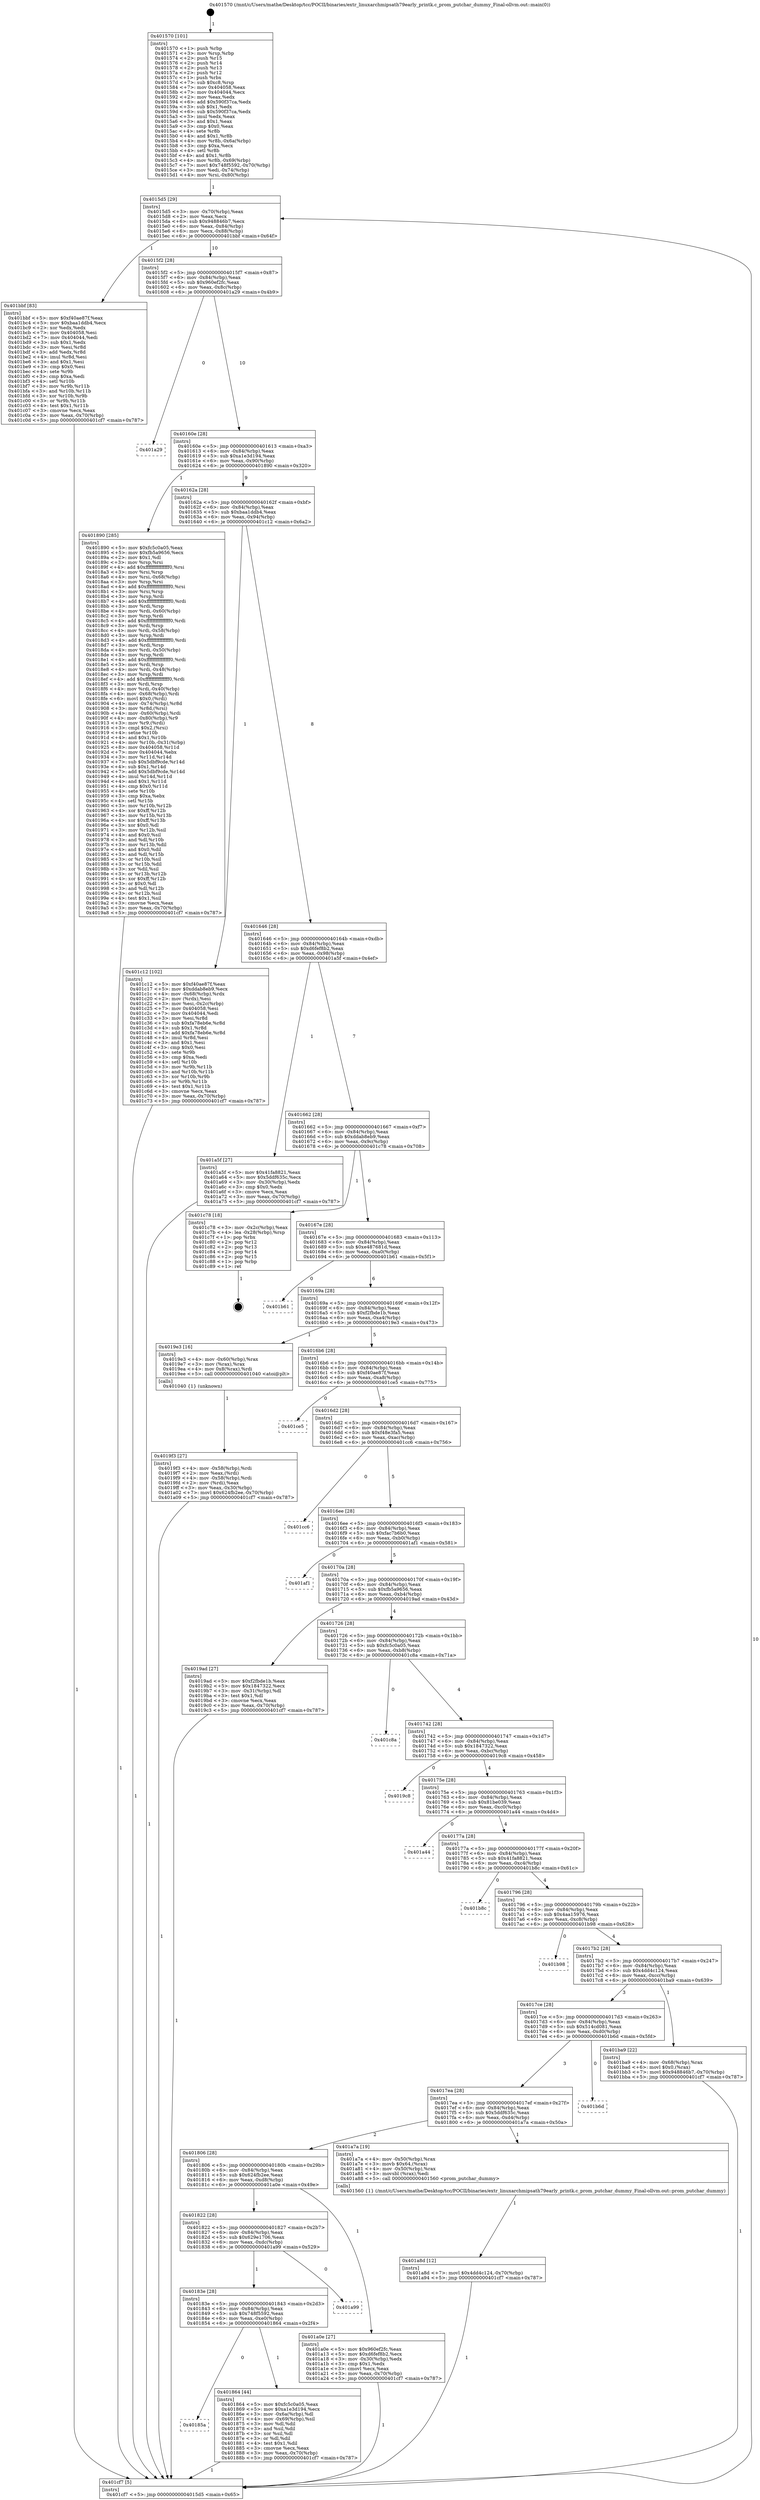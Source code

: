 digraph "0x401570" {
  label = "0x401570 (/mnt/c/Users/mathe/Desktop/tcc/POCII/binaries/extr_linuxarchmipsath79early_printk.c_prom_putchar_dummy_Final-ollvm.out::main(0))"
  labelloc = "t"
  node[shape=record]

  Entry [label="",width=0.3,height=0.3,shape=circle,fillcolor=black,style=filled]
  "0x4015d5" [label="{
     0x4015d5 [29]\l
     | [instrs]\l
     &nbsp;&nbsp;0x4015d5 \<+3\>: mov -0x70(%rbp),%eax\l
     &nbsp;&nbsp;0x4015d8 \<+2\>: mov %eax,%ecx\l
     &nbsp;&nbsp;0x4015da \<+6\>: sub $0x948846b7,%ecx\l
     &nbsp;&nbsp;0x4015e0 \<+6\>: mov %eax,-0x84(%rbp)\l
     &nbsp;&nbsp;0x4015e6 \<+6\>: mov %ecx,-0x88(%rbp)\l
     &nbsp;&nbsp;0x4015ec \<+6\>: je 0000000000401bbf \<main+0x64f\>\l
  }"]
  "0x401bbf" [label="{
     0x401bbf [83]\l
     | [instrs]\l
     &nbsp;&nbsp;0x401bbf \<+5\>: mov $0xf40ae87f,%eax\l
     &nbsp;&nbsp;0x401bc4 \<+5\>: mov $0xbaa1ddb4,%ecx\l
     &nbsp;&nbsp;0x401bc9 \<+2\>: xor %edx,%edx\l
     &nbsp;&nbsp;0x401bcb \<+7\>: mov 0x404058,%esi\l
     &nbsp;&nbsp;0x401bd2 \<+7\>: mov 0x404044,%edi\l
     &nbsp;&nbsp;0x401bd9 \<+3\>: sub $0x1,%edx\l
     &nbsp;&nbsp;0x401bdc \<+3\>: mov %esi,%r8d\l
     &nbsp;&nbsp;0x401bdf \<+3\>: add %edx,%r8d\l
     &nbsp;&nbsp;0x401be2 \<+4\>: imul %r8d,%esi\l
     &nbsp;&nbsp;0x401be6 \<+3\>: and $0x1,%esi\l
     &nbsp;&nbsp;0x401be9 \<+3\>: cmp $0x0,%esi\l
     &nbsp;&nbsp;0x401bec \<+4\>: sete %r9b\l
     &nbsp;&nbsp;0x401bf0 \<+3\>: cmp $0xa,%edi\l
     &nbsp;&nbsp;0x401bf3 \<+4\>: setl %r10b\l
     &nbsp;&nbsp;0x401bf7 \<+3\>: mov %r9b,%r11b\l
     &nbsp;&nbsp;0x401bfa \<+3\>: and %r10b,%r11b\l
     &nbsp;&nbsp;0x401bfd \<+3\>: xor %r10b,%r9b\l
     &nbsp;&nbsp;0x401c00 \<+3\>: or %r9b,%r11b\l
     &nbsp;&nbsp;0x401c03 \<+4\>: test $0x1,%r11b\l
     &nbsp;&nbsp;0x401c07 \<+3\>: cmovne %ecx,%eax\l
     &nbsp;&nbsp;0x401c0a \<+3\>: mov %eax,-0x70(%rbp)\l
     &nbsp;&nbsp;0x401c0d \<+5\>: jmp 0000000000401cf7 \<main+0x787\>\l
  }"]
  "0x4015f2" [label="{
     0x4015f2 [28]\l
     | [instrs]\l
     &nbsp;&nbsp;0x4015f2 \<+5\>: jmp 00000000004015f7 \<main+0x87\>\l
     &nbsp;&nbsp;0x4015f7 \<+6\>: mov -0x84(%rbp),%eax\l
     &nbsp;&nbsp;0x4015fd \<+5\>: sub $0x960ef2fc,%eax\l
     &nbsp;&nbsp;0x401602 \<+6\>: mov %eax,-0x8c(%rbp)\l
     &nbsp;&nbsp;0x401608 \<+6\>: je 0000000000401a29 \<main+0x4b9\>\l
  }"]
  Exit [label="",width=0.3,height=0.3,shape=circle,fillcolor=black,style=filled,peripheries=2]
  "0x401a29" [label="{
     0x401a29\l
  }", style=dashed]
  "0x40160e" [label="{
     0x40160e [28]\l
     | [instrs]\l
     &nbsp;&nbsp;0x40160e \<+5\>: jmp 0000000000401613 \<main+0xa3\>\l
     &nbsp;&nbsp;0x401613 \<+6\>: mov -0x84(%rbp),%eax\l
     &nbsp;&nbsp;0x401619 \<+5\>: sub $0xa1e3d194,%eax\l
     &nbsp;&nbsp;0x40161e \<+6\>: mov %eax,-0x90(%rbp)\l
     &nbsp;&nbsp;0x401624 \<+6\>: je 0000000000401890 \<main+0x320\>\l
  }"]
  "0x401a8d" [label="{
     0x401a8d [12]\l
     | [instrs]\l
     &nbsp;&nbsp;0x401a8d \<+7\>: movl $0x4dd4c124,-0x70(%rbp)\l
     &nbsp;&nbsp;0x401a94 \<+5\>: jmp 0000000000401cf7 \<main+0x787\>\l
  }"]
  "0x401890" [label="{
     0x401890 [285]\l
     | [instrs]\l
     &nbsp;&nbsp;0x401890 \<+5\>: mov $0xfc5c0a05,%eax\l
     &nbsp;&nbsp;0x401895 \<+5\>: mov $0xfb5a9656,%ecx\l
     &nbsp;&nbsp;0x40189a \<+2\>: mov $0x1,%dl\l
     &nbsp;&nbsp;0x40189c \<+3\>: mov %rsp,%rsi\l
     &nbsp;&nbsp;0x40189f \<+4\>: add $0xfffffffffffffff0,%rsi\l
     &nbsp;&nbsp;0x4018a3 \<+3\>: mov %rsi,%rsp\l
     &nbsp;&nbsp;0x4018a6 \<+4\>: mov %rsi,-0x68(%rbp)\l
     &nbsp;&nbsp;0x4018aa \<+3\>: mov %rsp,%rsi\l
     &nbsp;&nbsp;0x4018ad \<+4\>: add $0xfffffffffffffff0,%rsi\l
     &nbsp;&nbsp;0x4018b1 \<+3\>: mov %rsi,%rsp\l
     &nbsp;&nbsp;0x4018b4 \<+3\>: mov %rsp,%rdi\l
     &nbsp;&nbsp;0x4018b7 \<+4\>: add $0xfffffffffffffff0,%rdi\l
     &nbsp;&nbsp;0x4018bb \<+3\>: mov %rdi,%rsp\l
     &nbsp;&nbsp;0x4018be \<+4\>: mov %rdi,-0x60(%rbp)\l
     &nbsp;&nbsp;0x4018c2 \<+3\>: mov %rsp,%rdi\l
     &nbsp;&nbsp;0x4018c5 \<+4\>: add $0xfffffffffffffff0,%rdi\l
     &nbsp;&nbsp;0x4018c9 \<+3\>: mov %rdi,%rsp\l
     &nbsp;&nbsp;0x4018cc \<+4\>: mov %rdi,-0x58(%rbp)\l
     &nbsp;&nbsp;0x4018d0 \<+3\>: mov %rsp,%rdi\l
     &nbsp;&nbsp;0x4018d3 \<+4\>: add $0xfffffffffffffff0,%rdi\l
     &nbsp;&nbsp;0x4018d7 \<+3\>: mov %rdi,%rsp\l
     &nbsp;&nbsp;0x4018da \<+4\>: mov %rdi,-0x50(%rbp)\l
     &nbsp;&nbsp;0x4018de \<+3\>: mov %rsp,%rdi\l
     &nbsp;&nbsp;0x4018e1 \<+4\>: add $0xfffffffffffffff0,%rdi\l
     &nbsp;&nbsp;0x4018e5 \<+3\>: mov %rdi,%rsp\l
     &nbsp;&nbsp;0x4018e8 \<+4\>: mov %rdi,-0x48(%rbp)\l
     &nbsp;&nbsp;0x4018ec \<+3\>: mov %rsp,%rdi\l
     &nbsp;&nbsp;0x4018ef \<+4\>: add $0xfffffffffffffff0,%rdi\l
     &nbsp;&nbsp;0x4018f3 \<+3\>: mov %rdi,%rsp\l
     &nbsp;&nbsp;0x4018f6 \<+4\>: mov %rdi,-0x40(%rbp)\l
     &nbsp;&nbsp;0x4018fa \<+4\>: mov -0x68(%rbp),%rdi\l
     &nbsp;&nbsp;0x4018fe \<+6\>: movl $0x0,(%rdi)\l
     &nbsp;&nbsp;0x401904 \<+4\>: mov -0x74(%rbp),%r8d\l
     &nbsp;&nbsp;0x401908 \<+3\>: mov %r8d,(%rsi)\l
     &nbsp;&nbsp;0x40190b \<+4\>: mov -0x60(%rbp),%rdi\l
     &nbsp;&nbsp;0x40190f \<+4\>: mov -0x80(%rbp),%r9\l
     &nbsp;&nbsp;0x401913 \<+3\>: mov %r9,(%rdi)\l
     &nbsp;&nbsp;0x401916 \<+3\>: cmpl $0x2,(%rsi)\l
     &nbsp;&nbsp;0x401919 \<+4\>: setne %r10b\l
     &nbsp;&nbsp;0x40191d \<+4\>: and $0x1,%r10b\l
     &nbsp;&nbsp;0x401921 \<+4\>: mov %r10b,-0x31(%rbp)\l
     &nbsp;&nbsp;0x401925 \<+8\>: mov 0x404058,%r11d\l
     &nbsp;&nbsp;0x40192d \<+7\>: mov 0x404044,%ebx\l
     &nbsp;&nbsp;0x401934 \<+3\>: mov %r11d,%r14d\l
     &nbsp;&nbsp;0x401937 \<+7\>: sub $0x5dbf9cde,%r14d\l
     &nbsp;&nbsp;0x40193e \<+4\>: sub $0x1,%r14d\l
     &nbsp;&nbsp;0x401942 \<+7\>: add $0x5dbf9cde,%r14d\l
     &nbsp;&nbsp;0x401949 \<+4\>: imul %r14d,%r11d\l
     &nbsp;&nbsp;0x40194d \<+4\>: and $0x1,%r11d\l
     &nbsp;&nbsp;0x401951 \<+4\>: cmp $0x0,%r11d\l
     &nbsp;&nbsp;0x401955 \<+4\>: sete %r10b\l
     &nbsp;&nbsp;0x401959 \<+3\>: cmp $0xa,%ebx\l
     &nbsp;&nbsp;0x40195c \<+4\>: setl %r15b\l
     &nbsp;&nbsp;0x401960 \<+3\>: mov %r10b,%r12b\l
     &nbsp;&nbsp;0x401963 \<+4\>: xor $0xff,%r12b\l
     &nbsp;&nbsp;0x401967 \<+3\>: mov %r15b,%r13b\l
     &nbsp;&nbsp;0x40196a \<+4\>: xor $0xff,%r13b\l
     &nbsp;&nbsp;0x40196e \<+3\>: xor $0x0,%dl\l
     &nbsp;&nbsp;0x401971 \<+3\>: mov %r12b,%sil\l
     &nbsp;&nbsp;0x401974 \<+4\>: and $0x0,%sil\l
     &nbsp;&nbsp;0x401978 \<+3\>: and %dl,%r10b\l
     &nbsp;&nbsp;0x40197b \<+3\>: mov %r13b,%dil\l
     &nbsp;&nbsp;0x40197e \<+4\>: and $0x0,%dil\l
     &nbsp;&nbsp;0x401982 \<+3\>: and %dl,%r15b\l
     &nbsp;&nbsp;0x401985 \<+3\>: or %r10b,%sil\l
     &nbsp;&nbsp;0x401988 \<+3\>: or %r15b,%dil\l
     &nbsp;&nbsp;0x40198b \<+3\>: xor %dil,%sil\l
     &nbsp;&nbsp;0x40198e \<+3\>: or %r13b,%r12b\l
     &nbsp;&nbsp;0x401991 \<+4\>: xor $0xff,%r12b\l
     &nbsp;&nbsp;0x401995 \<+3\>: or $0x0,%dl\l
     &nbsp;&nbsp;0x401998 \<+3\>: and %dl,%r12b\l
     &nbsp;&nbsp;0x40199b \<+3\>: or %r12b,%sil\l
     &nbsp;&nbsp;0x40199e \<+4\>: test $0x1,%sil\l
     &nbsp;&nbsp;0x4019a2 \<+3\>: cmovne %ecx,%eax\l
     &nbsp;&nbsp;0x4019a5 \<+3\>: mov %eax,-0x70(%rbp)\l
     &nbsp;&nbsp;0x4019a8 \<+5\>: jmp 0000000000401cf7 \<main+0x787\>\l
  }"]
  "0x40162a" [label="{
     0x40162a [28]\l
     | [instrs]\l
     &nbsp;&nbsp;0x40162a \<+5\>: jmp 000000000040162f \<main+0xbf\>\l
     &nbsp;&nbsp;0x40162f \<+6\>: mov -0x84(%rbp),%eax\l
     &nbsp;&nbsp;0x401635 \<+5\>: sub $0xbaa1ddb4,%eax\l
     &nbsp;&nbsp;0x40163a \<+6\>: mov %eax,-0x94(%rbp)\l
     &nbsp;&nbsp;0x401640 \<+6\>: je 0000000000401c12 \<main+0x6a2\>\l
  }"]
  "0x4019f3" [label="{
     0x4019f3 [27]\l
     | [instrs]\l
     &nbsp;&nbsp;0x4019f3 \<+4\>: mov -0x58(%rbp),%rdi\l
     &nbsp;&nbsp;0x4019f7 \<+2\>: mov %eax,(%rdi)\l
     &nbsp;&nbsp;0x4019f9 \<+4\>: mov -0x58(%rbp),%rdi\l
     &nbsp;&nbsp;0x4019fd \<+2\>: mov (%rdi),%eax\l
     &nbsp;&nbsp;0x4019ff \<+3\>: mov %eax,-0x30(%rbp)\l
     &nbsp;&nbsp;0x401a02 \<+7\>: movl $0x624fb2ee,-0x70(%rbp)\l
     &nbsp;&nbsp;0x401a09 \<+5\>: jmp 0000000000401cf7 \<main+0x787\>\l
  }"]
  "0x401c12" [label="{
     0x401c12 [102]\l
     | [instrs]\l
     &nbsp;&nbsp;0x401c12 \<+5\>: mov $0xf40ae87f,%eax\l
     &nbsp;&nbsp;0x401c17 \<+5\>: mov $0xddab8eb9,%ecx\l
     &nbsp;&nbsp;0x401c1c \<+4\>: mov -0x68(%rbp),%rdx\l
     &nbsp;&nbsp;0x401c20 \<+2\>: mov (%rdx),%esi\l
     &nbsp;&nbsp;0x401c22 \<+3\>: mov %esi,-0x2c(%rbp)\l
     &nbsp;&nbsp;0x401c25 \<+7\>: mov 0x404058,%esi\l
     &nbsp;&nbsp;0x401c2c \<+7\>: mov 0x404044,%edi\l
     &nbsp;&nbsp;0x401c33 \<+3\>: mov %esi,%r8d\l
     &nbsp;&nbsp;0x401c36 \<+7\>: sub $0xfa78eb6e,%r8d\l
     &nbsp;&nbsp;0x401c3d \<+4\>: sub $0x1,%r8d\l
     &nbsp;&nbsp;0x401c41 \<+7\>: add $0xfa78eb6e,%r8d\l
     &nbsp;&nbsp;0x401c48 \<+4\>: imul %r8d,%esi\l
     &nbsp;&nbsp;0x401c4c \<+3\>: and $0x1,%esi\l
     &nbsp;&nbsp;0x401c4f \<+3\>: cmp $0x0,%esi\l
     &nbsp;&nbsp;0x401c52 \<+4\>: sete %r9b\l
     &nbsp;&nbsp;0x401c56 \<+3\>: cmp $0xa,%edi\l
     &nbsp;&nbsp;0x401c59 \<+4\>: setl %r10b\l
     &nbsp;&nbsp;0x401c5d \<+3\>: mov %r9b,%r11b\l
     &nbsp;&nbsp;0x401c60 \<+3\>: and %r10b,%r11b\l
     &nbsp;&nbsp;0x401c63 \<+3\>: xor %r10b,%r9b\l
     &nbsp;&nbsp;0x401c66 \<+3\>: or %r9b,%r11b\l
     &nbsp;&nbsp;0x401c69 \<+4\>: test $0x1,%r11b\l
     &nbsp;&nbsp;0x401c6d \<+3\>: cmovne %ecx,%eax\l
     &nbsp;&nbsp;0x401c70 \<+3\>: mov %eax,-0x70(%rbp)\l
     &nbsp;&nbsp;0x401c73 \<+5\>: jmp 0000000000401cf7 \<main+0x787\>\l
  }"]
  "0x401646" [label="{
     0x401646 [28]\l
     | [instrs]\l
     &nbsp;&nbsp;0x401646 \<+5\>: jmp 000000000040164b \<main+0xdb\>\l
     &nbsp;&nbsp;0x40164b \<+6\>: mov -0x84(%rbp),%eax\l
     &nbsp;&nbsp;0x401651 \<+5\>: sub $0xd6fef8b2,%eax\l
     &nbsp;&nbsp;0x401656 \<+6\>: mov %eax,-0x98(%rbp)\l
     &nbsp;&nbsp;0x40165c \<+6\>: je 0000000000401a5f \<main+0x4ef\>\l
  }"]
  "0x401570" [label="{
     0x401570 [101]\l
     | [instrs]\l
     &nbsp;&nbsp;0x401570 \<+1\>: push %rbp\l
     &nbsp;&nbsp;0x401571 \<+3\>: mov %rsp,%rbp\l
     &nbsp;&nbsp;0x401574 \<+2\>: push %r15\l
     &nbsp;&nbsp;0x401576 \<+2\>: push %r14\l
     &nbsp;&nbsp;0x401578 \<+2\>: push %r13\l
     &nbsp;&nbsp;0x40157a \<+2\>: push %r12\l
     &nbsp;&nbsp;0x40157c \<+1\>: push %rbx\l
     &nbsp;&nbsp;0x40157d \<+7\>: sub $0xc8,%rsp\l
     &nbsp;&nbsp;0x401584 \<+7\>: mov 0x404058,%eax\l
     &nbsp;&nbsp;0x40158b \<+7\>: mov 0x404044,%ecx\l
     &nbsp;&nbsp;0x401592 \<+2\>: mov %eax,%edx\l
     &nbsp;&nbsp;0x401594 \<+6\>: add $0x590f37ca,%edx\l
     &nbsp;&nbsp;0x40159a \<+3\>: sub $0x1,%edx\l
     &nbsp;&nbsp;0x40159d \<+6\>: sub $0x590f37ca,%edx\l
     &nbsp;&nbsp;0x4015a3 \<+3\>: imul %edx,%eax\l
     &nbsp;&nbsp;0x4015a6 \<+3\>: and $0x1,%eax\l
     &nbsp;&nbsp;0x4015a9 \<+3\>: cmp $0x0,%eax\l
     &nbsp;&nbsp;0x4015ac \<+4\>: sete %r8b\l
     &nbsp;&nbsp;0x4015b0 \<+4\>: and $0x1,%r8b\l
     &nbsp;&nbsp;0x4015b4 \<+4\>: mov %r8b,-0x6a(%rbp)\l
     &nbsp;&nbsp;0x4015b8 \<+3\>: cmp $0xa,%ecx\l
     &nbsp;&nbsp;0x4015bb \<+4\>: setl %r8b\l
     &nbsp;&nbsp;0x4015bf \<+4\>: and $0x1,%r8b\l
     &nbsp;&nbsp;0x4015c3 \<+4\>: mov %r8b,-0x69(%rbp)\l
     &nbsp;&nbsp;0x4015c7 \<+7\>: movl $0x748f5592,-0x70(%rbp)\l
     &nbsp;&nbsp;0x4015ce \<+3\>: mov %edi,-0x74(%rbp)\l
     &nbsp;&nbsp;0x4015d1 \<+4\>: mov %rsi,-0x80(%rbp)\l
  }"]
  "0x401a5f" [label="{
     0x401a5f [27]\l
     | [instrs]\l
     &nbsp;&nbsp;0x401a5f \<+5\>: mov $0x41fa8821,%eax\l
     &nbsp;&nbsp;0x401a64 \<+5\>: mov $0x5ddf635c,%ecx\l
     &nbsp;&nbsp;0x401a69 \<+3\>: mov -0x30(%rbp),%edx\l
     &nbsp;&nbsp;0x401a6c \<+3\>: cmp $0x0,%edx\l
     &nbsp;&nbsp;0x401a6f \<+3\>: cmove %ecx,%eax\l
     &nbsp;&nbsp;0x401a72 \<+3\>: mov %eax,-0x70(%rbp)\l
     &nbsp;&nbsp;0x401a75 \<+5\>: jmp 0000000000401cf7 \<main+0x787\>\l
  }"]
  "0x401662" [label="{
     0x401662 [28]\l
     | [instrs]\l
     &nbsp;&nbsp;0x401662 \<+5\>: jmp 0000000000401667 \<main+0xf7\>\l
     &nbsp;&nbsp;0x401667 \<+6\>: mov -0x84(%rbp),%eax\l
     &nbsp;&nbsp;0x40166d \<+5\>: sub $0xddab8eb9,%eax\l
     &nbsp;&nbsp;0x401672 \<+6\>: mov %eax,-0x9c(%rbp)\l
     &nbsp;&nbsp;0x401678 \<+6\>: je 0000000000401c78 \<main+0x708\>\l
  }"]
  "0x401cf7" [label="{
     0x401cf7 [5]\l
     | [instrs]\l
     &nbsp;&nbsp;0x401cf7 \<+5\>: jmp 00000000004015d5 \<main+0x65\>\l
  }"]
  "0x401c78" [label="{
     0x401c78 [18]\l
     | [instrs]\l
     &nbsp;&nbsp;0x401c78 \<+3\>: mov -0x2c(%rbp),%eax\l
     &nbsp;&nbsp;0x401c7b \<+4\>: lea -0x28(%rbp),%rsp\l
     &nbsp;&nbsp;0x401c7f \<+1\>: pop %rbx\l
     &nbsp;&nbsp;0x401c80 \<+2\>: pop %r12\l
     &nbsp;&nbsp;0x401c82 \<+2\>: pop %r13\l
     &nbsp;&nbsp;0x401c84 \<+2\>: pop %r14\l
     &nbsp;&nbsp;0x401c86 \<+2\>: pop %r15\l
     &nbsp;&nbsp;0x401c88 \<+1\>: pop %rbp\l
     &nbsp;&nbsp;0x401c89 \<+1\>: ret\l
  }"]
  "0x40167e" [label="{
     0x40167e [28]\l
     | [instrs]\l
     &nbsp;&nbsp;0x40167e \<+5\>: jmp 0000000000401683 \<main+0x113\>\l
     &nbsp;&nbsp;0x401683 \<+6\>: mov -0x84(%rbp),%eax\l
     &nbsp;&nbsp;0x401689 \<+5\>: sub $0xe487681d,%eax\l
     &nbsp;&nbsp;0x40168e \<+6\>: mov %eax,-0xa0(%rbp)\l
     &nbsp;&nbsp;0x401694 \<+6\>: je 0000000000401b61 \<main+0x5f1\>\l
  }"]
  "0x40185a" [label="{
     0x40185a\l
  }", style=dashed]
  "0x401b61" [label="{
     0x401b61\l
  }", style=dashed]
  "0x40169a" [label="{
     0x40169a [28]\l
     | [instrs]\l
     &nbsp;&nbsp;0x40169a \<+5\>: jmp 000000000040169f \<main+0x12f\>\l
     &nbsp;&nbsp;0x40169f \<+6\>: mov -0x84(%rbp),%eax\l
     &nbsp;&nbsp;0x4016a5 \<+5\>: sub $0xf2fbde1b,%eax\l
     &nbsp;&nbsp;0x4016aa \<+6\>: mov %eax,-0xa4(%rbp)\l
     &nbsp;&nbsp;0x4016b0 \<+6\>: je 00000000004019e3 \<main+0x473\>\l
  }"]
  "0x401864" [label="{
     0x401864 [44]\l
     | [instrs]\l
     &nbsp;&nbsp;0x401864 \<+5\>: mov $0xfc5c0a05,%eax\l
     &nbsp;&nbsp;0x401869 \<+5\>: mov $0xa1e3d194,%ecx\l
     &nbsp;&nbsp;0x40186e \<+3\>: mov -0x6a(%rbp),%dl\l
     &nbsp;&nbsp;0x401871 \<+4\>: mov -0x69(%rbp),%sil\l
     &nbsp;&nbsp;0x401875 \<+3\>: mov %dl,%dil\l
     &nbsp;&nbsp;0x401878 \<+3\>: and %sil,%dil\l
     &nbsp;&nbsp;0x40187b \<+3\>: xor %sil,%dl\l
     &nbsp;&nbsp;0x40187e \<+3\>: or %dl,%dil\l
     &nbsp;&nbsp;0x401881 \<+4\>: test $0x1,%dil\l
     &nbsp;&nbsp;0x401885 \<+3\>: cmovne %ecx,%eax\l
     &nbsp;&nbsp;0x401888 \<+3\>: mov %eax,-0x70(%rbp)\l
     &nbsp;&nbsp;0x40188b \<+5\>: jmp 0000000000401cf7 \<main+0x787\>\l
  }"]
  "0x4019e3" [label="{
     0x4019e3 [16]\l
     | [instrs]\l
     &nbsp;&nbsp;0x4019e3 \<+4\>: mov -0x60(%rbp),%rax\l
     &nbsp;&nbsp;0x4019e7 \<+3\>: mov (%rax),%rax\l
     &nbsp;&nbsp;0x4019ea \<+4\>: mov 0x8(%rax),%rdi\l
     &nbsp;&nbsp;0x4019ee \<+5\>: call 0000000000401040 \<atoi@plt\>\l
     | [calls]\l
     &nbsp;&nbsp;0x401040 \{1\} (unknown)\l
  }"]
  "0x4016b6" [label="{
     0x4016b6 [28]\l
     | [instrs]\l
     &nbsp;&nbsp;0x4016b6 \<+5\>: jmp 00000000004016bb \<main+0x14b\>\l
     &nbsp;&nbsp;0x4016bb \<+6\>: mov -0x84(%rbp),%eax\l
     &nbsp;&nbsp;0x4016c1 \<+5\>: sub $0xf40ae87f,%eax\l
     &nbsp;&nbsp;0x4016c6 \<+6\>: mov %eax,-0xa8(%rbp)\l
     &nbsp;&nbsp;0x4016cc \<+6\>: je 0000000000401ce5 \<main+0x775\>\l
  }"]
  "0x40183e" [label="{
     0x40183e [28]\l
     | [instrs]\l
     &nbsp;&nbsp;0x40183e \<+5\>: jmp 0000000000401843 \<main+0x2d3\>\l
     &nbsp;&nbsp;0x401843 \<+6\>: mov -0x84(%rbp),%eax\l
     &nbsp;&nbsp;0x401849 \<+5\>: sub $0x748f5592,%eax\l
     &nbsp;&nbsp;0x40184e \<+6\>: mov %eax,-0xe0(%rbp)\l
     &nbsp;&nbsp;0x401854 \<+6\>: je 0000000000401864 \<main+0x2f4\>\l
  }"]
  "0x401ce5" [label="{
     0x401ce5\l
  }", style=dashed]
  "0x4016d2" [label="{
     0x4016d2 [28]\l
     | [instrs]\l
     &nbsp;&nbsp;0x4016d2 \<+5\>: jmp 00000000004016d7 \<main+0x167\>\l
     &nbsp;&nbsp;0x4016d7 \<+6\>: mov -0x84(%rbp),%eax\l
     &nbsp;&nbsp;0x4016dd \<+5\>: sub $0xf48e3fa5,%eax\l
     &nbsp;&nbsp;0x4016e2 \<+6\>: mov %eax,-0xac(%rbp)\l
     &nbsp;&nbsp;0x4016e8 \<+6\>: je 0000000000401cc6 \<main+0x756\>\l
  }"]
  "0x401a99" [label="{
     0x401a99\l
  }", style=dashed]
  "0x401cc6" [label="{
     0x401cc6\l
  }", style=dashed]
  "0x4016ee" [label="{
     0x4016ee [28]\l
     | [instrs]\l
     &nbsp;&nbsp;0x4016ee \<+5\>: jmp 00000000004016f3 \<main+0x183\>\l
     &nbsp;&nbsp;0x4016f3 \<+6\>: mov -0x84(%rbp),%eax\l
     &nbsp;&nbsp;0x4016f9 \<+5\>: sub $0xfac7b6b0,%eax\l
     &nbsp;&nbsp;0x4016fe \<+6\>: mov %eax,-0xb0(%rbp)\l
     &nbsp;&nbsp;0x401704 \<+6\>: je 0000000000401af1 \<main+0x581\>\l
  }"]
  "0x401822" [label="{
     0x401822 [28]\l
     | [instrs]\l
     &nbsp;&nbsp;0x401822 \<+5\>: jmp 0000000000401827 \<main+0x2b7\>\l
     &nbsp;&nbsp;0x401827 \<+6\>: mov -0x84(%rbp),%eax\l
     &nbsp;&nbsp;0x40182d \<+5\>: sub $0x629e1706,%eax\l
     &nbsp;&nbsp;0x401832 \<+6\>: mov %eax,-0xdc(%rbp)\l
     &nbsp;&nbsp;0x401838 \<+6\>: je 0000000000401a99 \<main+0x529\>\l
  }"]
  "0x401af1" [label="{
     0x401af1\l
  }", style=dashed]
  "0x40170a" [label="{
     0x40170a [28]\l
     | [instrs]\l
     &nbsp;&nbsp;0x40170a \<+5\>: jmp 000000000040170f \<main+0x19f\>\l
     &nbsp;&nbsp;0x40170f \<+6\>: mov -0x84(%rbp),%eax\l
     &nbsp;&nbsp;0x401715 \<+5\>: sub $0xfb5a9656,%eax\l
     &nbsp;&nbsp;0x40171a \<+6\>: mov %eax,-0xb4(%rbp)\l
     &nbsp;&nbsp;0x401720 \<+6\>: je 00000000004019ad \<main+0x43d\>\l
  }"]
  "0x401a0e" [label="{
     0x401a0e [27]\l
     | [instrs]\l
     &nbsp;&nbsp;0x401a0e \<+5\>: mov $0x960ef2fc,%eax\l
     &nbsp;&nbsp;0x401a13 \<+5\>: mov $0xd6fef8b2,%ecx\l
     &nbsp;&nbsp;0x401a18 \<+3\>: mov -0x30(%rbp),%edx\l
     &nbsp;&nbsp;0x401a1b \<+3\>: cmp $0x1,%edx\l
     &nbsp;&nbsp;0x401a1e \<+3\>: cmovl %ecx,%eax\l
     &nbsp;&nbsp;0x401a21 \<+3\>: mov %eax,-0x70(%rbp)\l
     &nbsp;&nbsp;0x401a24 \<+5\>: jmp 0000000000401cf7 \<main+0x787\>\l
  }"]
  "0x4019ad" [label="{
     0x4019ad [27]\l
     | [instrs]\l
     &nbsp;&nbsp;0x4019ad \<+5\>: mov $0xf2fbde1b,%eax\l
     &nbsp;&nbsp;0x4019b2 \<+5\>: mov $0x1847322,%ecx\l
     &nbsp;&nbsp;0x4019b7 \<+3\>: mov -0x31(%rbp),%dl\l
     &nbsp;&nbsp;0x4019ba \<+3\>: test $0x1,%dl\l
     &nbsp;&nbsp;0x4019bd \<+3\>: cmovne %ecx,%eax\l
     &nbsp;&nbsp;0x4019c0 \<+3\>: mov %eax,-0x70(%rbp)\l
     &nbsp;&nbsp;0x4019c3 \<+5\>: jmp 0000000000401cf7 \<main+0x787\>\l
  }"]
  "0x401726" [label="{
     0x401726 [28]\l
     | [instrs]\l
     &nbsp;&nbsp;0x401726 \<+5\>: jmp 000000000040172b \<main+0x1bb\>\l
     &nbsp;&nbsp;0x40172b \<+6\>: mov -0x84(%rbp),%eax\l
     &nbsp;&nbsp;0x401731 \<+5\>: sub $0xfc5c0a05,%eax\l
     &nbsp;&nbsp;0x401736 \<+6\>: mov %eax,-0xb8(%rbp)\l
     &nbsp;&nbsp;0x40173c \<+6\>: je 0000000000401c8a \<main+0x71a\>\l
  }"]
  "0x401806" [label="{
     0x401806 [28]\l
     | [instrs]\l
     &nbsp;&nbsp;0x401806 \<+5\>: jmp 000000000040180b \<main+0x29b\>\l
     &nbsp;&nbsp;0x40180b \<+6\>: mov -0x84(%rbp),%eax\l
     &nbsp;&nbsp;0x401811 \<+5\>: sub $0x624fb2ee,%eax\l
     &nbsp;&nbsp;0x401816 \<+6\>: mov %eax,-0xd8(%rbp)\l
     &nbsp;&nbsp;0x40181c \<+6\>: je 0000000000401a0e \<main+0x49e\>\l
  }"]
  "0x401c8a" [label="{
     0x401c8a\l
  }", style=dashed]
  "0x401742" [label="{
     0x401742 [28]\l
     | [instrs]\l
     &nbsp;&nbsp;0x401742 \<+5\>: jmp 0000000000401747 \<main+0x1d7\>\l
     &nbsp;&nbsp;0x401747 \<+6\>: mov -0x84(%rbp),%eax\l
     &nbsp;&nbsp;0x40174d \<+5\>: sub $0x1847322,%eax\l
     &nbsp;&nbsp;0x401752 \<+6\>: mov %eax,-0xbc(%rbp)\l
     &nbsp;&nbsp;0x401758 \<+6\>: je 00000000004019c8 \<main+0x458\>\l
  }"]
  "0x401a7a" [label="{
     0x401a7a [19]\l
     | [instrs]\l
     &nbsp;&nbsp;0x401a7a \<+4\>: mov -0x50(%rbp),%rax\l
     &nbsp;&nbsp;0x401a7e \<+3\>: movb $0x64,(%rax)\l
     &nbsp;&nbsp;0x401a81 \<+4\>: mov -0x50(%rbp),%rax\l
     &nbsp;&nbsp;0x401a85 \<+3\>: movsbl (%rax),%edi\l
     &nbsp;&nbsp;0x401a88 \<+5\>: call 0000000000401560 \<prom_putchar_dummy\>\l
     | [calls]\l
     &nbsp;&nbsp;0x401560 \{1\} (/mnt/c/Users/mathe/Desktop/tcc/POCII/binaries/extr_linuxarchmipsath79early_printk.c_prom_putchar_dummy_Final-ollvm.out::prom_putchar_dummy)\l
  }"]
  "0x4019c8" [label="{
     0x4019c8\l
  }", style=dashed]
  "0x40175e" [label="{
     0x40175e [28]\l
     | [instrs]\l
     &nbsp;&nbsp;0x40175e \<+5\>: jmp 0000000000401763 \<main+0x1f3\>\l
     &nbsp;&nbsp;0x401763 \<+6\>: mov -0x84(%rbp),%eax\l
     &nbsp;&nbsp;0x401769 \<+5\>: sub $0x81be039,%eax\l
     &nbsp;&nbsp;0x40176e \<+6\>: mov %eax,-0xc0(%rbp)\l
     &nbsp;&nbsp;0x401774 \<+6\>: je 0000000000401a44 \<main+0x4d4\>\l
  }"]
  "0x4017ea" [label="{
     0x4017ea [28]\l
     | [instrs]\l
     &nbsp;&nbsp;0x4017ea \<+5\>: jmp 00000000004017ef \<main+0x27f\>\l
     &nbsp;&nbsp;0x4017ef \<+6\>: mov -0x84(%rbp),%eax\l
     &nbsp;&nbsp;0x4017f5 \<+5\>: sub $0x5ddf635c,%eax\l
     &nbsp;&nbsp;0x4017fa \<+6\>: mov %eax,-0xd4(%rbp)\l
     &nbsp;&nbsp;0x401800 \<+6\>: je 0000000000401a7a \<main+0x50a\>\l
  }"]
  "0x401a44" [label="{
     0x401a44\l
  }", style=dashed]
  "0x40177a" [label="{
     0x40177a [28]\l
     | [instrs]\l
     &nbsp;&nbsp;0x40177a \<+5\>: jmp 000000000040177f \<main+0x20f\>\l
     &nbsp;&nbsp;0x40177f \<+6\>: mov -0x84(%rbp),%eax\l
     &nbsp;&nbsp;0x401785 \<+5\>: sub $0x41fa8821,%eax\l
     &nbsp;&nbsp;0x40178a \<+6\>: mov %eax,-0xc4(%rbp)\l
     &nbsp;&nbsp;0x401790 \<+6\>: je 0000000000401b8c \<main+0x61c\>\l
  }"]
  "0x401b6d" [label="{
     0x401b6d\l
  }", style=dashed]
  "0x401b8c" [label="{
     0x401b8c\l
  }", style=dashed]
  "0x401796" [label="{
     0x401796 [28]\l
     | [instrs]\l
     &nbsp;&nbsp;0x401796 \<+5\>: jmp 000000000040179b \<main+0x22b\>\l
     &nbsp;&nbsp;0x40179b \<+6\>: mov -0x84(%rbp),%eax\l
     &nbsp;&nbsp;0x4017a1 \<+5\>: sub $0x4aa15976,%eax\l
     &nbsp;&nbsp;0x4017a6 \<+6\>: mov %eax,-0xc8(%rbp)\l
     &nbsp;&nbsp;0x4017ac \<+6\>: je 0000000000401b98 \<main+0x628\>\l
  }"]
  "0x4017ce" [label="{
     0x4017ce [28]\l
     | [instrs]\l
     &nbsp;&nbsp;0x4017ce \<+5\>: jmp 00000000004017d3 \<main+0x263\>\l
     &nbsp;&nbsp;0x4017d3 \<+6\>: mov -0x84(%rbp),%eax\l
     &nbsp;&nbsp;0x4017d9 \<+5\>: sub $0x514cd081,%eax\l
     &nbsp;&nbsp;0x4017de \<+6\>: mov %eax,-0xd0(%rbp)\l
     &nbsp;&nbsp;0x4017e4 \<+6\>: je 0000000000401b6d \<main+0x5fd\>\l
  }"]
  "0x401b98" [label="{
     0x401b98\l
  }", style=dashed]
  "0x4017b2" [label="{
     0x4017b2 [28]\l
     | [instrs]\l
     &nbsp;&nbsp;0x4017b2 \<+5\>: jmp 00000000004017b7 \<main+0x247\>\l
     &nbsp;&nbsp;0x4017b7 \<+6\>: mov -0x84(%rbp),%eax\l
     &nbsp;&nbsp;0x4017bd \<+5\>: sub $0x4dd4c124,%eax\l
     &nbsp;&nbsp;0x4017c2 \<+6\>: mov %eax,-0xcc(%rbp)\l
     &nbsp;&nbsp;0x4017c8 \<+6\>: je 0000000000401ba9 \<main+0x639\>\l
  }"]
  "0x401ba9" [label="{
     0x401ba9 [22]\l
     | [instrs]\l
     &nbsp;&nbsp;0x401ba9 \<+4\>: mov -0x68(%rbp),%rax\l
     &nbsp;&nbsp;0x401bad \<+6\>: movl $0x0,(%rax)\l
     &nbsp;&nbsp;0x401bb3 \<+7\>: movl $0x948846b7,-0x70(%rbp)\l
     &nbsp;&nbsp;0x401bba \<+5\>: jmp 0000000000401cf7 \<main+0x787\>\l
  }"]
  Entry -> "0x401570" [label=" 1"]
  "0x4015d5" -> "0x401bbf" [label=" 1"]
  "0x4015d5" -> "0x4015f2" [label=" 10"]
  "0x401c78" -> Exit [label=" 1"]
  "0x4015f2" -> "0x401a29" [label=" 0"]
  "0x4015f2" -> "0x40160e" [label=" 10"]
  "0x401c12" -> "0x401cf7" [label=" 1"]
  "0x40160e" -> "0x401890" [label=" 1"]
  "0x40160e" -> "0x40162a" [label=" 9"]
  "0x401bbf" -> "0x401cf7" [label=" 1"]
  "0x40162a" -> "0x401c12" [label=" 1"]
  "0x40162a" -> "0x401646" [label=" 8"]
  "0x401ba9" -> "0x401cf7" [label=" 1"]
  "0x401646" -> "0x401a5f" [label=" 1"]
  "0x401646" -> "0x401662" [label=" 7"]
  "0x401a7a" -> "0x401a8d" [label=" 1"]
  "0x401662" -> "0x401c78" [label=" 1"]
  "0x401662" -> "0x40167e" [label=" 6"]
  "0x401a5f" -> "0x401cf7" [label=" 1"]
  "0x40167e" -> "0x401b61" [label=" 0"]
  "0x40167e" -> "0x40169a" [label=" 6"]
  "0x401a0e" -> "0x401cf7" [label=" 1"]
  "0x40169a" -> "0x4019e3" [label=" 1"]
  "0x40169a" -> "0x4016b6" [label=" 5"]
  "0x4019f3" -> "0x401cf7" [label=" 1"]
  "0x4016b6" -> "0x401ce5" [label=" 0"]
  "0x4016b6" -> "0x4016d2" [label=" 5"]
  "0x4019ad" -> "0x401cf7" [label=" 1"]
  "0x4016d2" -> "0x401cc6" [label=" 0"]
  "0x4016d2" -> "0x4016ee" [label=" 5"]
  "0x401890" -> "0x401cf7" [label=" 1"]
  "0x4016ee" -> "0x401af1" [label=" 0"]
  "0x4016ee" -> "0x40170a" [label=" 5"]
  "0x401cf7" -> "0x4015d5" [label=" 10"]
  "0x40170a" -> "0x4019ad" [label=" 1"]
  "0x40170a" -> "0x401726" [label=" 4"]
  "0x401570" -> "0x4015d5" [label=" 1"]
  "0x401726" -> "0x401c8a" [label=" 0"]
  "0x401726" -> "0x401742" [label=" 4"]
  "0x40183e" -> "0x40185a" [label=" 0"]
  "0x401742" -> "0x4019c8" [label=" 0"]
  "0x401742" -> "0x40175e" [label=" 4"]
  "0x40183e" -> "0x401864" [label=" 1"]
  "0x40175e" -> "0x401a44" [label=" 0"]
  "0x40175e" -> "0x40177a" [label=" 4"]
  "0x401822" -> "0x40183e" [label=" 1"]
  "0x40177a" -> "0x401b8c" [label=" 0"]
  "0x40177a" -> "0x401796" [label=" 4"]
  "0x401822" -> "0x401a99" [label=" 0"]
  "0x401796" -> "0x401b98" [label=" 0"]
  "0x401796" -> "0x4017b2" [label=" 4"]
  "0x401806" -> "0x401822" [label=" 1"]
  "0x4017b2" -> "0x401ba9" [label=" 1"]
  "0x4017b2" -> "0x4017ce" [label=" 3"]
  "0x401a8d" -> "0x401cf7" [label=" 1"]
  "0x4017ce" -> "0x401b6d" [label=" 0"]
  "0x4017ce" -> "0x4017ea" [label=" 3"]
  "0x4019e3" -> "0x4019f3" [label=" 1"]
  "0x4017ea" -> "0x401a7a" [label=" 1"]
  "0x4017ea" -> "0x401806" [label=" 2"]
  "0x401864" -> "0x401cf7" [label=" 1"]
  "0x401806" -> "0x401a0e" [label=" 1"]
}
